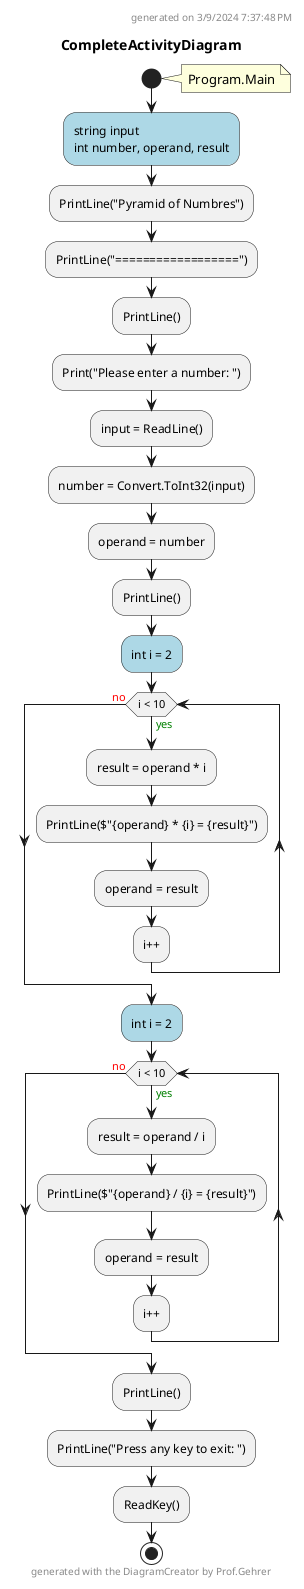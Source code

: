 @startuml CompleteActivityDiagram
header
generated on 3/9/2024 7:37:48 PM
end header
title CompleteActivityDiagram
start
note right:  Program.Main
#LightBlue:string input
int number, operand, result;
:PrintLine("Pyramid of Numbres");
:PrintLine("==================");
:PrintLine();
:Print("Please enter a number: ");
:input = ReadLine();
:number = Convert.ToInt32(input);
:operand = number;
:PrintLine();
#LightBlue:int i = 2;
while (i < 10) is (<color:green>yes)
    :result = operand * i;
    :PrintLine($"{operand} * {i} = {result}");
    :operand = result;
:i++;
endwhile (<color:red>no)
#LightBlue:int i = 2;
while (i < 10) is (<color:green>yes)
    :result = operand / i;
    :PrintLine($"{operand} / {i} = {result}");
    :operand = result;
:i++;
endwhile (<color:red>no)
:PrintLine();
:PrintLine("Press any key to exit: ");
:ReadKey();
stop
footer
generated with the DiagramCreator by Prof.Gehrer
end footer
@enduml
